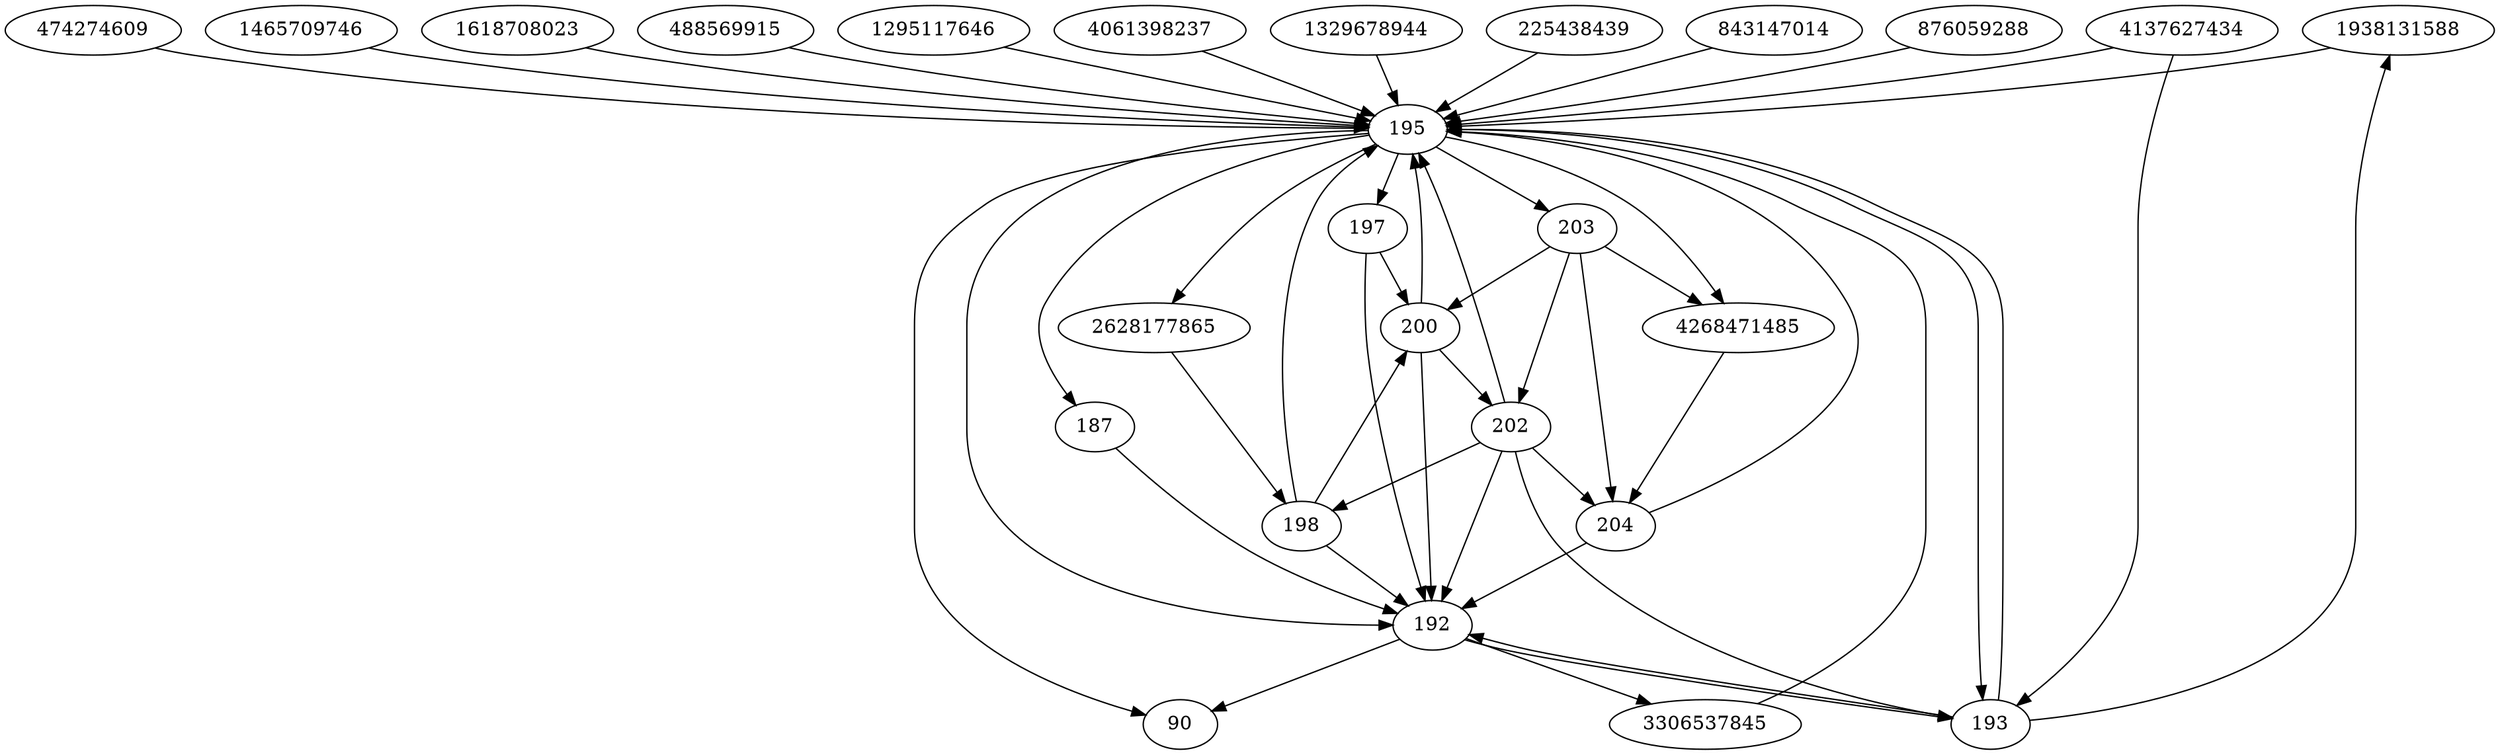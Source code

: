 strict digraph  {
1938131588;
843147014;
876059288;
4137627434;
474274609;
1465709746;
1618708023;
187;
488569915;
4268471485;
192;
193;
195;
197;
198;
200;
2628177865;
202;
203;
204;
1295117646;
90;
4061398237;
1329678944;
225438439;
3306537845;
1938131588 -> 195;
843147014 -> 195;
876059288 -> 195;
4137627434 -> 193;
4137627434 -> 195;
474274609 -> 195;
1465709746 -> 195;
1618708023 -> 195;
187 -> 192;
488569915 -> 195;
4268471485 -> 204;
192 -> 90;
192 -> 3306537845;
192 -> 193;
193 -> 192;
193 -> 195;
193 -> 1938131588;
195 -> 90;
195 -> 192;
195 -> 4268471485;
195 -> 203;
195 -> 193;
195 -> 197;
195 -> 187;
195 -> 2628177865;
197 -> 192;
197 -> 200;
198 -> 200;
198 -> 192;
198 -> 195;
200 -> 202;
200 -> 195;
200 -> 192;
2628177865 -> 198;
202 -> 192;
202 -> 195;
202 -> 204;
202 -> 193;
202 -> 198;
203 -> 4268471485;
203 -> 204;
203 -> 200;
203 -> 202;
204 -> 192;
204 -> 195;
1295117646 -> 195;
4061398237 -> 195;
1329678944 -> 195;
225438439 -> 195;
3306537845 -> 195;
}
